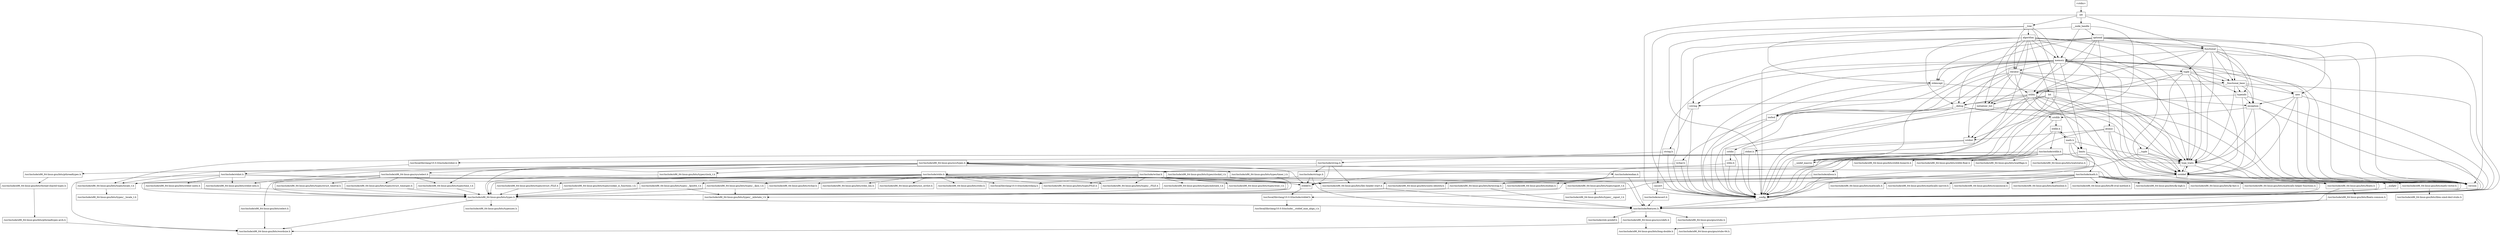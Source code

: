 digraph "dependencies" {
  header_0 [ shape="box", label="\<stdin\>" ];
  header_1 [ shape="box", label="set" ];
  header_100 [ shape="box", label="/usr/include/x86_64-linux-gnu/bits/types/struct_FILE.h" ];
  header_101 [ shape="box", label="/usr/include/x86_64-linux-gnu/bits/types/cookie_io_functions_t.h" ];
  header_102 [ shape="box", label="/usr/include/x86_64-linux-gnu/bits/stdio_lim.h" ];
  header_103 [ shape="box", label="/usr/include/x86_64-linux-gnu/bits/sys_errlist.h" ];
  header_104 [ shape="box", label="/usr/include/x86_64-linux-gnu/bits/stdio.h" ];
  header_105 [ shape="box", label="memory" ];
  header_106 [ shape="box", label="tuple" ];
  header_107 [ shape="box", label="stdexcept" ];
  header_108 [ shape="box", label="cassert" ];
  header_109 [ shape="box", label="/usr/include/assert.h" ];
  header_11 [ shape="box", label="__tree" ];
  header_110 [ shape="box", label="atomic" ];
  header_111 [ shape="box", label="algorithm" ];
  header_112 [ shape="box", label="functional" ];
  header_113 [ shape="box", label="bit" ];
  header_114 [ shape="box", label="__node_handle" ];
  header_115 [ shape="box", label="optional" ];
  header_12 [ shape="box", label="iterator" ];
  header_13 [ shape="box", label="iosfwd" ];
  header_14 [ shape="box", label="wchar.h" ];
  header_15 [ shape="box", label="/usr/include/wchar.h" ];
  header_16 [ shape="box", label="/usr/include/x86_64-linux-gnu/bits/libc-header-start.h" ];
  header_17 [ shape="box", label="/usr/include/x86_64-linux-gnu/bits/floatn.h" ];
  header_18 [ shape="box", label="/usr/include/x86_64-linux-gnu/bits/floatn-common.h" ];
  header_19 [ shape="box", label="stddef.h" ];
  header_2 [ shape="box", label="__config" ];
  header_20 [ shape="box", label="/usr/local/lib/clang/10.0.0/include/stddef.h" ];
  header_21 [ shape="box", label="/usr/local/lib/clang/10.0.0/include/stdarg.h" ];
  header_22 [ shape="box", label="/usr/include/x86_64-linux-gnu/bits/wchar.h" ];
  header_23 [ shape="box", label="/usr/include/x86_64-linux-gnu/bits/types/wint_t.h" ];
  header_24 [ shape="box", label="/usr/include/x86_64-linux-gnu/bits/types/mbstate_t.h" ];
  header_25 [ shape="box", label="/usr/include/x86_64-linux-gnu/bits/types/__mbstate_t.h" ];
  header_26 [ shape="box", label="/usr/include/x86_64-linux-gnu/bits/types/__FILE.h" ];
  header_27 [ shape="box", label="/usr/include/x86_64-linux-gnu/bits/types/FILE.h" ];
  header_28 [ shape="box", label="/usr/include/x86_64-linux-gnu/bits/types/locale_t.h" ];
  header_29 [ shape="box", label="/usr/include/x86_64-linux-gnu/bits/types/__locale_t.h" ];
  header_3 [ shape="box", label="/usr/include/features.h" ];
  header_30 [ shape="box", label="__functional_base" ];
  header_31 [ shape="box", label="type_traits" ];
  header_32 [ shape="box", label="cstddef" ];
  header_33 [ shape="box", label="version" ];
  header_34 [ shape="box", label="/usr/local/lib/clang/10.0.0/include/__stddef_max_align_t.h" ];
  header_35 [ shape="box", label="__nullptr" ];
  header_36 [ shape="box", label="typeinfo" ];
  header_37 [ shape="box", label="exception" ];
  header_38 [ shape="box", label="cstdlib" ];
  header_39 [ shape="box", label="stdlib.h" ];
  header_4 [ shape="box", label="/usr/include/stdc-predef.h" ];
  header_40 [ shape="box", label="/usr/include/stdlib.h" ];
  header_41 [ shape="box", label="/usr/include/x86_64-linux-gnu/bits/waitflags.h" ];
  header_42 [ shape="box", label="/usr/include/x86_64-linux-gnu/bits/waitstatus.h" ];
  header_43 [ shape="box", label="/usr/include/x86_64-linux-gnu/sys/types.h" ];
  header_44 [ shape="box", label="/usr/include/x86_64-linux-gnu/bits/types.h" ];
  header_45 [ shape="box", label="/usr/include/x86_64-linux-gnu/bits/typesizes.h" ];
  header_46 [ shape="box", label="/usr/include/x86_64-linux-gnu/bits/types/clock_t.h" ];
  header_47 [ shape="box", label="/usr/include/x86_64-linux-gnu/bits/types/clockid_t.h" ];
  header_48 [ shape="box", label="/usr/include/x86_64-linux-gnu/bits/types/time_t.h" ];
  header_49 [ shape="box", label="/usr/include/x86_64-linux-gnu/bits/types/timer_t.h" ];
  header_5 [ shape="box", label="/usr/include/x86_64-linux-gnu/sys/cdefs.h" ];
  header_50 [ shape="box", label="/usr/include/x86_64-linux-gnu/bits/stdint-intn.h" ];
  header_51 [ shape="box", label="/usr/include/endian.h" ];
  header_52 [ shape="box", label="/usr/include/x86_64-linux-gnu/bits/endian.h" ];
  header_53 [ shape="box", label="/usr/include/x86_64-linux-gnu/bits/byteswap.h" ];
  header_54 [ shape="box", label="/usr/include/x86_64-linux-gnu/bits/uintn-identity.h" ];
  header_55 [ shape="box", label="/usr/include/x86_64-linux-gnu/sys/select.h" ];
  header_56 [ shape="box", label="/usr/include/x86_64-linux-gnu/bits/select.h" ];
  header_57 [ shape="box", label="/usr/include/x86_64-linux-gnu/bits/types/sigset_t.h" ];
  header_58 [ shape="box", label="/usr/include/x86_64-linux-gnu/bits/types/__sigset_t.h" ];
  header_59 [ shape="box", label="/usr/include/x86_64-linux-gnu/bits/types/struct_timeval.h" ];
  header_6 [ shape="box", label="/usr/include/x86_64-linux-gnu/bits/wordsize.h" ];
  header_60 [ shape="box", label="/usr/include/x86_64-linux-gnu/bits/types/struct_timespec.h" ];
  header_61 [ shape="box", label="/usr/include/x86_64-linux-gnu/bits/pthreadtypes.h" ];
  header_62 [ shape="box", label="/usr/include/x86_64-linux-gnu/bits/thread-shared-types.h" ];
  header_63 [ shape="box", label="/usr/include/x86_64-linux-gnu/bits/pthreadtypes-arch.h" ];
  header_64 [ shape="box", label="/usr/include/alloca.h" ];
  header_65 [ shape="box", label="/usr/include/x86_64-linux-gnu/bits/stdlib-bsearch.h" ];
  header_66 [ shape="box", label="/usr/include/x86_64-linux-gnu/bits/stdlib-float.h" ];
  header_67 [ shape="box", label="math.h" ];
  header_68 [ shape="box", label="/usr/include/math.h" ];
  header_69 [ shape="box", label="/usr/include/x86_64-linux-gnu/bits/math-vector.h" ];
  header_7 [ shape="box", label="/usr/include/x86_64-linux-gnu/bits/long-double.h" ];
  header_70 [ shape="box", label="/usr/include/x86_64-linux-gnu/bits/libm-simd-decl-stubs.h" ];
  header_71 [ shape="box", label="/usr/include/x86_64-linux-gnu/bits/flt-eval-method.h" ];
  header_72 [ shape="box", label="/usr/include/x86_64-linux-gnu/bits/fp-logb.h" ];
  header_73 [ shape="box", label="/usr/include/x86_64-linux-gnu/bits/fp-fast.h" ];
  header_74 [ shape="box", label="/usr/include/x86_64-linux-gnu/bits/mathcalls-helper-functions.h" ];
  header_75 [ shape="box", label="/usr/include/x86_64-linux-gnu/bits/mathcalls.h" ];
  header_76 [ shape="box", label="/usr/include/x86_64-linux-gnu/bits/mathcalls-narrow.h" ];
  header_77 [ shape="box", label="/usr/include/x86_64-linux-gnu/bits/iscanonical.h" ];
  header_78 [ shape="box", label="/usr/include/x86_64-linux-gnu/bits/mathinline.h" ];
  header_79 [ shape="box", label="limits" ];
  header_8 [ shape="box", label="/usr/include/x86_64-linux-gnu/gnu/stubs.h" ];
  header_80 [ shape="box", label="__undef_macros" ];
  header_81 [ shape="box", label="cstdint" ];
  header_82 [ shape="box", label="stdint.h" ];
  header_83 [ shape="box", label="/usr/local/lib/clang/10.0.0/include/stdint.h" ];
  header_84 [ shape="box", label="/usr/include/stdint.h" ];
  header_85 [ shape="box", label="/usr/include/x86_64-linux-gnu/bits/stdint-uintn.h" ];
  header_86 [ shape="box", label="new" ];
  header_87 [ shape="box", label="utility" ];
  header_88 [ shape="box", label="__tuple" ];
  header_89 [ shape="box", label="initializer_list" ];
  header_9 [ shape="box", label="/usr/include/x86_64-linux-gnu/gnu/stubs-64.h" ];
  header_90 [ shape="box", label="cstring" ];
  header_91 [ shape="box", label="string.h" ];
  header_92 [ shape="box", label="/usr/include/string.h" ];
  header_93 [ shape="box", label="/usr/include/strings.h" ];
  header_94 [ shape="box", label="__debug" ];
  header_95 [ shape="box", label="cstdio" ];
  header_96 [ shape="box", label="stdio.h" ];
  header_97 [ shape="box", label="/usr/include/stdio.h" ];
  header_98 [ shape="box", label="/usr/include/x86_64-linux-gnu/bits/types/__fpos_t.h" ];
  header_99 [ shape="box", label="/usr/include/x86_64-linux-gnu/bits/types/__fpos64_t.h" ];
  header_61 -> header_62;
  header_60 -> header_44;
  header_63 -> header_6;
  header_62 -> header_63;
  header_64 -> header_3;
  header_64 -> header_19;
  header_67 -> header_68;
  header_67 -> header_79;
  header_67 -> header_31;
  header_67 -> header_2;
  header_67 -> header_39;
  header_69 -> header_70;
  header_68 -> header_16;
  header_68 -> header_17;
  header_68 -> header_72;
  header_68 -> header_73;
  header_68 -> header_71;
  header_68 -> header_44;
  header_68 -> header_76;
  header_68 -> header_77;
  header_68 -> header_74;
  header_68 -> header_75;
  header_68 -> header_69;
  header_68 -> header_78;
  header_114 -> header_105;
  header_114 -> header_115;
  header_114 -> header_2;
  header_114 -> header_80;
  header_115 -> header_87;
  header_115 -> header_33;
  header_115 -> header_30;
  header_115 -> header_31;
  header_115 -> header_89;
  header_115 -> header_2;
  header_115 -> header_94;
  header_115 -> header_107;
  header_115 -> header_80;
  header_115 -> header_112;
  header_115 -> header_86;
  header_79 -> header_80;
  header_79 -> header_2;
  header_79 -> header_33;
  header_79 -> header_31;
  header_112 -> header_36;
  header_112 -> header_37;
  header_112 -> header_33;
  header_112 -> header_30;
  header_112 -> header_31;
  header_112 -> header_2;
  header_112 -> header_105;
  header_112 -> header_106;
  header_112 -> header_87;
  header_113 -> header_80;
  header_113 -> header_33;
  header_113 -> header_31;
  header_113 -> header_2;
  header_113 -> header_94;
  header_113 -> header_79;
  header_110 -> header_32;
  header_110 -> header_81;
  header_110 -> header_2;
  header_110 -> header_33;
  header_110 -> header_31;
  header_111 -> header_112;
  header_111 -> header_12;
  header_111 -> header_87;
  header_111 -> header_32;
  header_111 -> header_33;
  header_111 -> header_31;
  header_111 -> header_94;
  header_111 -> header_89;
  header_111 -> header_2;
  header_111 -> header_105;
  header_111 -> header_80;
  header_111 -> header_90;
  header_111 -> header_113;
  header_47 -> header_44;
  header_46 -> header_44;
  header_44 -> header_6;
  header_44 -> header_45;
  header_44 -> header_3;
  header_43 -> header_61;
  header_43 -> header_50;
  header_43 -> header_51;
  header_43 -> header_19;
  header_43 -> header_55;
  header_43 -> header_47;
  header_43 -> header_46;
  header_43 -> header_44;
  header_43 -> header_3;
  header_43 -> header_49;
  header_43 -> header_48;
  header_40 -> header_16;
  header_40 -> header_17;
  header_40 -> header_28;
  header_40 -> header_19;
  header_40 -> header_43;
  header_40 -> header_42;
  header_40 -> header_41;
  header_40 -> header_66;
  header_40 -> header_65;
  header_40 -> header_64;
  header_105 -> header_106;
  header_105 -> header_12;
  header_105 -> header_13;
  header_105 -> header_36;
  header_105 -> header_90;
  header_105 -> header_32;
  header_105 -> header_33;
  header_105 -> header_30;
  header_105 -> header_31;
  header_105 -> header_2;
  header_105 -> header_108;
  header_105 -> header_107;
  header_105 -> header_81;
  header_105 -> header_79;
  header_105 -> header_87;
  header_105 -> header_86;
  header_105 -> header_110;
  header_105 -> header_80;
  header_107 -> header_37;
  header_107 -> header_2;
  header_107 -> header_13;
  header_106 -> header_32;
  header_106 -> header_33;
  header_106 -> header_30;
  header_106 -> header_31;
  header_106 -> header_88;
  header_106 -> header_2;
  header_106 -> header_87;
  header_101 -> header_44;
  header_100 -> header_44;
  header_49 -> header_44;
  header_48 -> header_44;
  header_5 -> header_6;
  header_5 -> header_7;
  header_2 -> header_3;
  header_3 -> header_4;
  header_3 -> header_5;
  header_3 -> header_8;
  header_0 -> header_1;
  header_1 -> header_112;
  header_1 -> header_114;
  header_1 -> header_2;
  header_1 -> header_11;
  header_1 -> header_33;
  header_8 -> header_9;
  header_59 -> header_44;
  header_50 -> header_44;
  header_51 -> header_52;
  header_51 -> header_53;
  header_51 -> header_54;
  header_51 -> header_3;
  header_53 -> header_44;
  header_53 -> header_3;
  header_54 -> header_44;
  header_55 -> header_59;
  header_55 -> header_56;
  header_55 -> header_57;
  header_55 -> header_60;
  header_55 -> header_44;
  header_55 -> header_3;
  header_55 -> header_48;
  header_56 -> header_6;
  header_57 -> header_58;
  header_28 -> header_29;
  header_24 -> header_25;
  header_20 -> header_34;
  header_38 -> header_2;
  header_38 -> header_39;
  header_39 -> header_2;
  header_39 -> header_67;
  header_39 -> header_40;
  header_36 -> header_32;
  header_36 -> header_37;
  header_36 -> header_81;
  header_36 -> header_2;
  header_37 -> header_32;
  header_37 -> header_2;
  header_37 -> header_33;
  header_37 -> header_38;
  header_37 -> header_31;
  header_35 -> header_2;
  header_32 -> header_31;
  header_32 -> header_35;
  header_32 -> header_2;
  header_32 -> header_33;
  header_32 -> header_20;
  header_33 -> header_2;
  header_30 -> header_36;
  header_30 -> header_37;
  header_30 -> header_31;
  header_30 -> header_2;
  header_30 -> header_87;
  header_30 -> header_86;
  header_31 -> header_32;
  header_31 -> header_2;
  header_31 -> header_33;
  header_109 -> header_3;
  header_108 -> header_109;
  header_108 -> header_2;
  header_89 -> header_32;
  header_89 -> header_2;
  header_88 -> header_32;
  header_88 -> header_2;
  header_88 -> header_31;
  header_83 -> header_84;
  header_82 -> header_83;
  header_82 -> header_2;
  header_81 -> header_82;
  header_81 -> header_2;
  header_87 -> header_32;
  header_87 -> header_33;
  header_87 -> header_31;
  header_87 -> header_89;
  header_87 -> header_88;
  header_87 -> header_2;
  header_87 -> header_94;
  header_87 -> header_81;
  header_87 -> header_90;
  header_86 -> header_32;
  header_86 -> header_37;
  header_86 -> header_2;
  header_86 -> header_33;
  header_86 -> header_31;
  header_85 -> header_44;
  header_84 -> header_16;
  header_84 -> header_50;
  header_84 -> header_22;
  header_84 -> header_6;
  header_84 -> header_44;
  header_84 -> header_85;
  header_14 -> header_15;
  header_14 -> header_2;
  header_15 -> header_16;
  header_15 -> header_17;
  header_15 -> header_28;
  header_15 -> header_24;
  header_15 -> header_27;
  header_15 -> header_26;
  header_15 -> header_21;
  header_15 -> header_19;
  header_15 -> header_23;
  header_15 -> header_22;
  header_16 -> header_3;
  header_17 -> header_18;
  header_17 -> header_3;
  header_11 -> header_12;
  header_11 -> header_2;
  header_11 -> header_105;
  header_11 -> header_107;
  header_11 -> header_80;
  header_11 -> header_111;
  header_12 -> header_13;
  header_12 -> header_32;
  header_12 -> header_33;
  header_12 -> header_30;
  header_12 -> header_31;
  header_12 -> header_89;
  header_12 -> header_2;
  header_12 -> header_94;
  header_13 -> header_14;
  header_13 -> header_2;
  header_18 -> header_7;
  header_18 -> header_3;
  header_19 -> header_20;
  header_98 -> header_25;
  header_98 -> header_44;
  header_99 -> header_25;
  header_99 -> header_44;
  header_94 -> header_32;
  header_94 -> header_95;
  header_94 -> header_2;
  header_94 -> header_38;
  header_94 -> header_13;
  header_95 -> header_96;
  header_95 -> header_2;
  header_96 -> header_97;
  header_96 -> header_2;
  header_97 -> header_16;
  header_97 -> header_27;
  header_97 -> header_26;
  header_97 -> header_21;
  header_97 -> header_19;
  header_97 -> header_44;
  header_97 -> header_98;
  header_97 -> header_99;
  header_97 -> header_104;
  header_97 -> header_101;
  header_97 -> header_100;
  header_97 -> header_103;
  header_97 -> header_102;
  header_90 -> header_2;
  header_90 -> header_91;
  header_91 -> header_2;
  header_91 -> header_92;
  header_92 -> header_16;
  header_92 -> header_93;
  header_92 -> header_19;
  header_92 -> header_28;
  header_93 -> header_28;
  header_93 -> header_3;
  header_93 -> header_19;
}